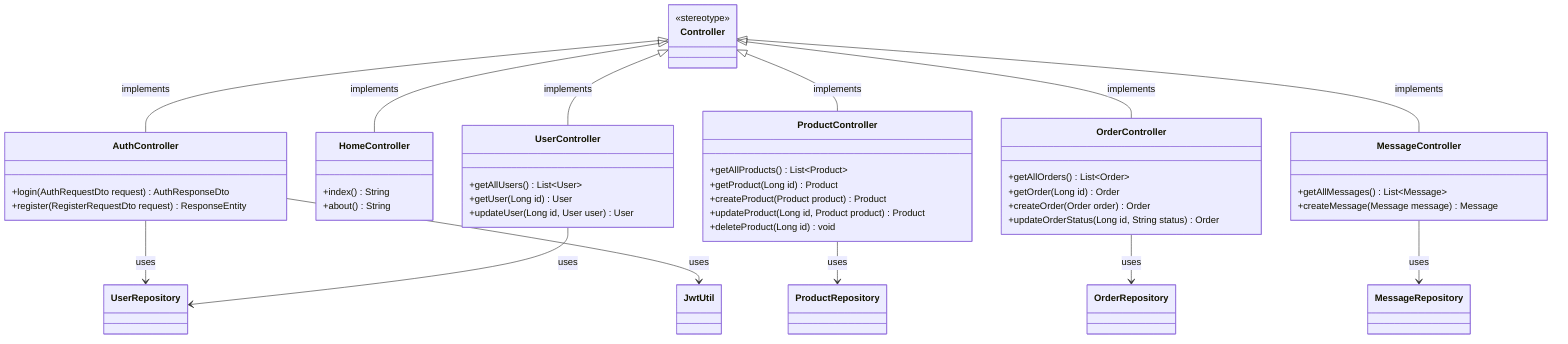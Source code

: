 classDiagram
    class Controller {
        <<stereotype>>
    }
    
    class AuthController {
        +login(AuthRequestDto request) AuthResponseDto
        +register(RegisterRequestDto request) ResponseEntity
    }
    
    class HomeController {
        +index() String
        +about() String
    }
    
    class ProductController {
        +getAllProducts() List~Product~
        +getProduct(Long id) Product
        +createProduct(Product product) Product
        +updateProduct(Long id, Product product) Product
        +deleteProduct(Long id) void
    }
    
    class OrderController {
        +getAllOrders() List~Order~
        +getOrder(Long id) Order
        +createOrder(Order order) Order
        +updateOrderStatus(Long id, String status) Order
    }
    
    class UserController {
        +getAllUsers() List~User~
        +getUser(Long id) User
        +updateUser(Long id, User user) User
    }
    
    class MessageController {
        +getAllMessages() List~Message~
        +createMessage(Message message) Message
    }
    
    Controller <|-- AuthController : implements
    Controller <|-- HomeController : implements
    Controller <|-- ProductController : implements
    Controller <|-- OrderController : implements
    Controller <|-- UserController : implements
    Controller <|-- MessageController : implements
    
    AuthController --> UserRepository : uses
    AuthController --> JwtUtil : uses
    ProductController --> ProductRepository : uses
    OrderController --> OrderRepository : uses
    UserController --> UserRepository : uses
    MessageController --> MessageRepository : uses